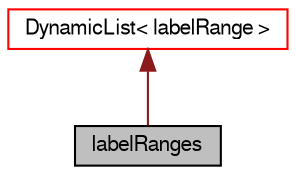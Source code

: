 digraph "labelRanges"
{
  bgcolor="transparent";
  edge [fontname="FreeSans",fontsize="10",labelfontname="FreeSans",labelfontsize="10"];
  node [fontname="FreeSans",fontsize="10",shape=record];
  Node6 [label="labelRanges",height=0.2,width=0.4,color="black", fillcolor="grey75", style="filled", fontcolor="black"];
  Node7 -> Node6 [dir="back",color="firebrick4",fontsize="10",style="solid",fontname="FreeSans"];
  Node7 [label="DynamicList\< labelRange \>",height=0.2,width=0.4,color="red",URL="$a25890.html"];
}
